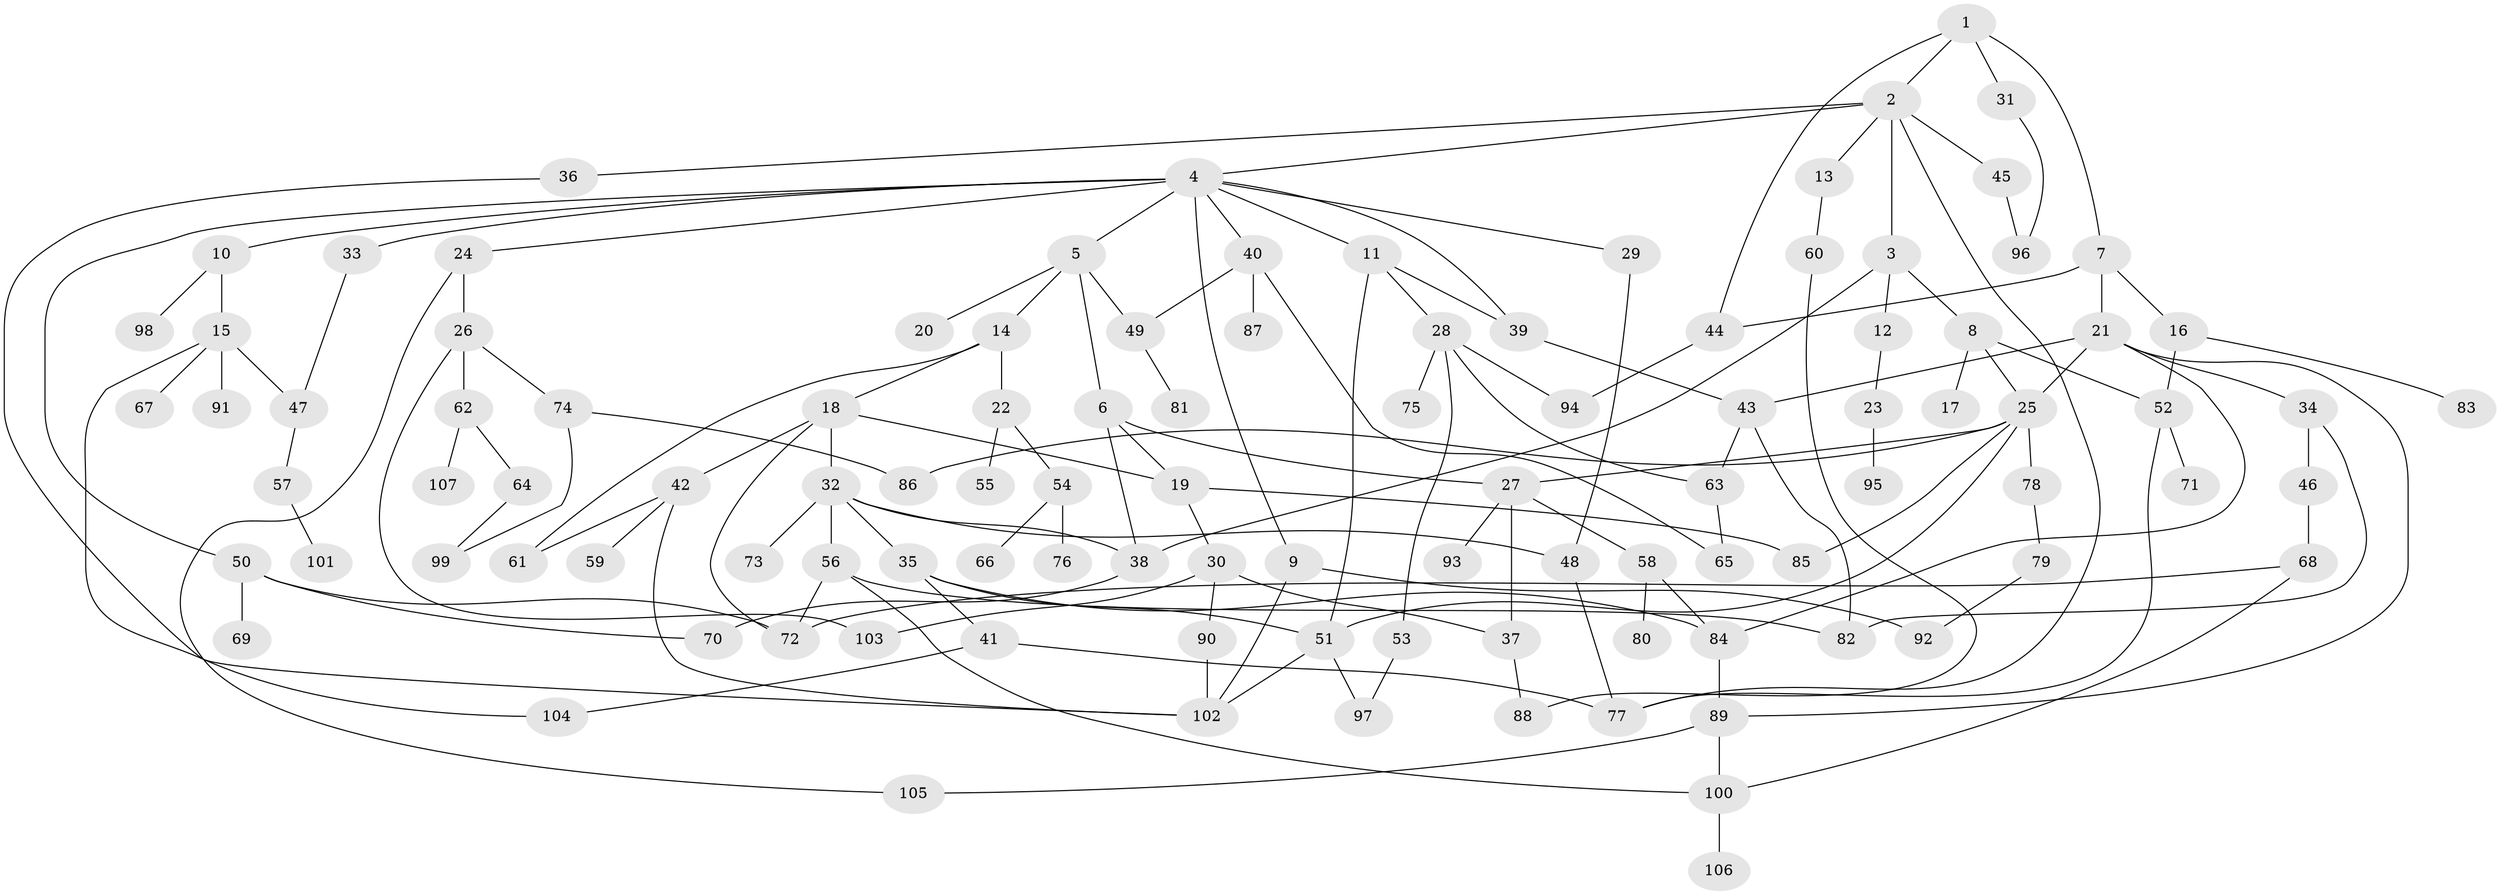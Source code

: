 // Generated by graph-tools (version 1.1) at 2025/13/03/09/25 04:13:32]
// undirected, 107 vertices, 153 edges
graph export_dot {
graph [start="1"]
  node [color=gray90,style=filled];
  1;
  2;
  3;
  4;
  5;
  6;
  7;
  8;
  9;
  10;
  11;
  12;
  13;
  14;
  15;
  16;
  17;
  18;
  19;
  20;
  21;
  22;
  23;
  24;
  25;
  26;
  27;
  28;
  29;
  30;
  31;
  32;
  33;
  34;
  35;
  36;
  37;
  38;
  39;
  40;
  41;
  42;
  43;
  44;
  45;
  46;
  47;
  48;
  49;
  50;
  51;
  52;
  53;
  54;
  55;
  56;
  57;
  58;
  59;
  60;
  61;
  62;
  63;
  64;
  65;
  66;
  67;
  68;
  69;
  70;
  71;
  72;
  73;
  74;
  75;
  76;
  77;
  78;
  79;
  80;
  81;
  82;
  83;
  84;
  85;
  86;
  87;
  88;
  89;
  90;
  91;
  92;
  93;
  94;
  95;
  96;
  97;
  98;
  99;
  100;
  101;
  102;
  103;
  104;
  105;
  106;
  107;
  1 -- 2;
  1 -- 7;
  1 -- 31;
  1 -- 44;
  2 -- 3;
  2 -- 4;
  2 -- 13;
  2 -- 36;
  2 -- 45;
  2 -- 77;
  3 -- 8;
  3 -- 12;
  3 -- 38;
  4 -- 5;
  4 -- 9;
  4 -- 10;
  4 -- 11;
  4 -- 24;
  4 -- 29;
  4 -- 33;
  4 -- 39;
  4 -- 40;
  4 -- 50;
  5 -- 6;
  5 -- 14;
  5 -- 20;
  5 -- 49;
  6 -- 19;
  6 -- 27;
  6 -- 38;
  7 -- 16;
  7 -- 21;
  7 -- 44;
  8 -- 17;
  8 -- 25;
  8 -- 52;
  9 -- 102;
  9 -- 92;
  10 -- 15;
  10 -- 98;
  11 -- 28;
  11 -- 51;
  11 -- 39;
  12 -- 23;
  13 -- 60;
  14 -- 18;
  14 -- 22;
  14 -- 61;
  15 -- 47;
  15 -- 67;
  15 -- 91;
  15 -- 104;
  16 -- 52;
  16 -- 83;
  18 -- 32;
  18 -- 42;
  18 -- 72;
  18 -- 19;
  19 -- 30;
  19 -- 85;
  21 -- 34;
  21 -- 84;
  21 -- 89;
  21 -- 43;
  21 -- 25;
  22 -- 54;
  22 -- 55;
  23 -- 95;
  24 -- 26;
  24 -- 105;
  25 -- 78;
  25 -- 85;
  25 -- 86;
  25 -- 27;
  25 -- 51;
  26 -- 62;
  26 -- 74;
  26 -- 103;
  27 -- 58;
  27 -- 93;
  27 -- 37;
  28 -- 53;
  28 -- 63;
  28 -- 75;
  28 -- 94;
  29 -- 48;
  30 -- 37;
  30 -- 90;
  30 -- 103;
  31 -- 96;
  32 -- 35;
  32 -- 56;
  32 -- 73;
  32 -- 48;
  32 -- 38;
  33 -- 47;
  34 -- 46;
  34 -- 82;
  35 -- 41;
  35 -- 51;
  35 -- 84;
  36 -- 102;
  37 -- 88;
  38 -- 70;
  39 -- 43;
  40 -- 65;
  40 -- 87;
  40 -- 49;
  41 -- 104;
  41 -- 77;
  42 -- 59;
  42 -- 61;
  42 -- 102;
  43 -- 82;
  43 -- 63;
  44 -- 94;
  45 -- 96;
  46 -- 68;
  47 -- 57;
  48 -- 77;
  49 -- 81;
  50 -- 69;
  50 -- 72;
  50 -- 70;
  51 -- 97;
  51 -- 102;
  52 -- 71;
  52 -- 77;
  53 -- 97;
  54 -- 66;
  54 -- 76;
  56 -- 100;
  56 -- 82;
  56 -- 72;
  57 -- 101;
  58 -- 80;
  58 -- 84;
  60 -- 88;
  62 -- 64;
  62 -- 107;
  63 -- 65;
  64 -- 99;
  68 -- 72;
  68 -- 100;
  74 -- 99;
  74 -- 86;
  78 -- 79;
  79 -- 92;
  84 -- 89;
  89 -- 100;
  89 -- 105;
  90 -- 102;
  100 -- 106;
}
